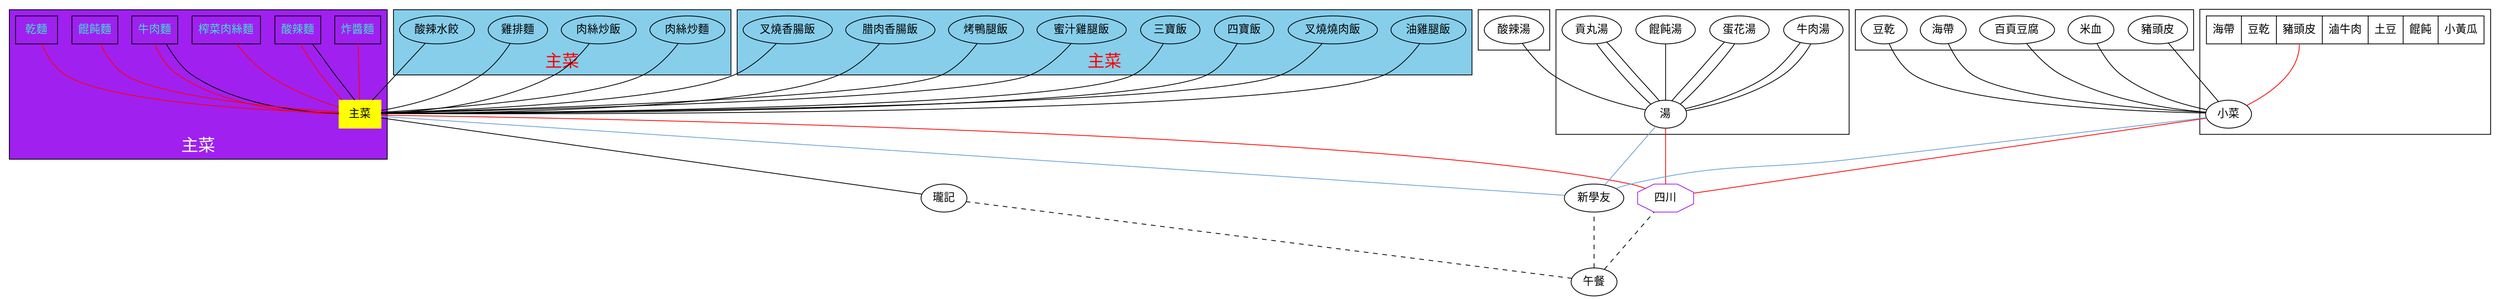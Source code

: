 graph {
    rankdir=BT;
    ranksep=1;
    午餐 -- {四川, 新學友, 瓏記}[style=dashed];
	subgraph 四川{
        四川 -- {主菜, 小菜, 湯}[color=red];
        四川[shape=polygon,sides=8,color=purple, width=1,height=.5];
        主菜[shape=box,color=yellow,style=filled];
        subgraph cluster_main_curse{
            label = 主菜;
            fontsize= 22;
            fillcolor = purple;
            style=filled;
            fontcolor="#FFFFFF";
            node[shape=box, fontcolor="#40e0d0"]
            主菜 -- 牛肉麵[color=red] ;
            主菜 -- 榨菜肉絲麵[color=red] ;
            主菜 -- 酸辣麵[color=red] ;
            主菜 -- 炸醬麵[color=red] ;
            主菜 -- 乾麵[color=red] ;
            主菜 -- 餛飩麵[color=red] ;
        }
        subgraph cluster_appetizer{
            node[shape=record];
            struct1[label="<f0> 海帶|<f1> 豆乾|<f2> 豬頭皮|<f3> 滷牛肉|<f4> 土豆|<f5> 餛飩|<f6> 小黃瓜"]
            小菜 -- struct1:f2[splines=ortho,color=red];
        }
        subgraph cluster_soup{
            湯 -- {蛋花湯, 牛肉湯, 貢丸湯, 餛飩湯};
        }
    }

    // 這也是註解
    subgraph 新學友{
        新學友 -- {主菜, 小菜, 湯}[color="#69a0d6"];
        subgraph cluster_main_curse{
            label = 主菜;
            fontsize= 22;
            fillcolor = skyblue;
            style=filled;
            fontcolor=red;
            主菜 -- 牛肉麵;
            主菜 -- 雞排麵;
            主菜 -- 酸辣麵;
            主菜 -- 酸辣水餃;
            主菜 -- 肉絲炒麵;
            主菜 -- 肉絲炒飯;
        }
        subgraph cluster_appetizer{
            小菜 -- {海帶,豆乾,豬頭皮,米血,百頁豆腐};
        }
        subgraph cluster_soup{
            湯 -- {蛋花湯, 牛肉湯, 貢丸湯, 酸辣湯};
        }
    }

    /* 這
       是
       註
       解
    */
    subgraph 瓏記{
        瓏記 -- {主菜};
        subgraph cluster_main_curse{
            label = 主菜;
            fontsize= 22;
            fillcolor = skyblue;
            style=filled;
            fontcolor=red;
            主菜 -- 四寶飯;
            主菜 -- 三寶飯;
            主菜 -- 蜜汁雞腿飯;
            主菜 -- 烤鴨腿飯;
            主菜 -- 腊肉香腸飯;
            主菜 -- 叉燒香腸飯;
            主菜 -- 油雞腿飯;
            主菜 -- 叉燒燒肉飯;
        }
    };
}
